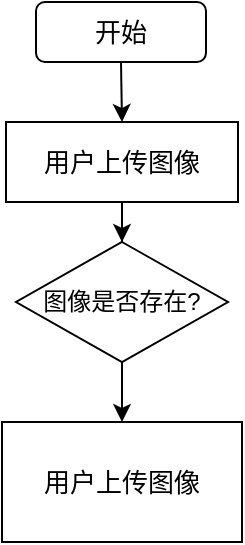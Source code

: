 <mxfile version="21.2.9" type="github">
  <diagram id="C5RBs43oDa-KdzZeNtuy" name="Page-1">
    <mxGraphModel dx="398" dy="207" grid="1" gridSize="10" guides="1" tooltips="1" connect="1" arrows="1" fold="1" page="1" pageScale="1" pageWidth="827" pageHeight="1169" math="0" shadow="0">
      <root>
        <mxCell id="WIyWlLk6GJQsqaUBKTNV-0" />
        <mxCell id="WIyWlLk6GJQsqaUBKTNV-1" parent="WIyWlLk6GJQsqaUBKTNV-0" />
        <mxCell id="UrnmZ6yVBA1Yq4H3zK-J-6" style="edgeStyle=orthogonalEdgeStyle;rounded=0;orthogonalLoop=1;jettySize=auto;html=1;exitX=0.5;exitY=1;exitDx=0;exitDy=0;entryX=0.5;entryY=0;entryDx=0;entryDy=0;" edge="1" parent="WIyWlLk6GJQsqaUBKTNV-1" source="WIyWlLk6GJQsqaUBKTNV-3" target="UrnmZ6yVBA1Yq4H3zK-J-0">
          <mxGeometry relative="1" as="geometry" />
        </mxCell>
        <mxCell id="WIyWlLk6GJQsqaUBKTNV-3" value="开始" style="rounded=1;whiteSpace=wrap;html=1;fontSize=13;glass=0;strokeWidth=1;shadow=0;fontFamily=宋体;" parent="WIyWlLk6GJQsqaUBKTNV-1" vertex="1">
          <mxGeometry x="371" y="20" width="85" height="30" as="geometry" />
        </mxCell>
        <mxCell id="UrnmZ6yVBA1Yq4H3zK-J-3" value="" style="edgeStyle=orthogonalEdgeStyle;rounded=0;orthogonalLoop=1;jettySize=auto;html=1;" edge="1" parent="WIyWlLk6GJQsqaUBKTNV-1" source="UrnmZ6yVBA1Yq4H3zK-J-0" target="UrnmZ6yVBA1Yq4H3zK-J-2">
          <mxGeometry relative="1" as="geometry" />
        </mxCell>
        <mxCell id="UrnmZ6yVBA1Yq4H3zK-J-0" value="用户上传图像" style="rounded=0;whiteSpace=wrap;html=1;fontFamily=宋体;fontSize=13;" vertex="1" parent="WIyWlLk6GJQsqaUBKTNV-1">
          <mxGeometry x="356" y="80" width="116" height="40" as="geometry" />
        </mxCell>
        <mxCell id="UrnmZ6yVBA1Yq4H3zK-J-1" value="用户上传图像" style="rounded=0;whiteSpace=wrap;html=1;fontFamily=宋体;fontSize=13;" vertex="1" parent="WIyWlLk6GJQsqaUBKTNV-1">
          <mxGeometry x="354" y="230" width="120" height="60" as="geometry" />
        </mxCell>
        <mxCell id="UrnmZ6yVBA1Yq4H3zK-J-4" value="" style="edgeStyle=orthogonalEdgeStyle;rounded=0;orthogonalLoop=1;jettySize=auto;html=1;" edge="1" parent="WIyWlLk6GJQsqaUBKTNV-1" source="UrnmZ6yVBA1Yq4H3zK-J-2" target="UrnmZ6yVBA1Yq4H3zK-J-1">
          <mxGeometry relative="1" as="geometry" />
        </mxCell>
        <mxCell id="UrnmZ6yVBA1Yq4H3zK-J-2" value="图像是否存在?" style="rhombus;whiteSpace=wrap;html=1;" vertex="1" parent="WIyWlLk6GJQsqaUBKTNV-1">
          <mxGeometry x="361" y="140" width="106" height="60" as="geometry" />
        </mxCell>
      </root>
    </mxGraphModel>
  </diagram>
</mxfile>
